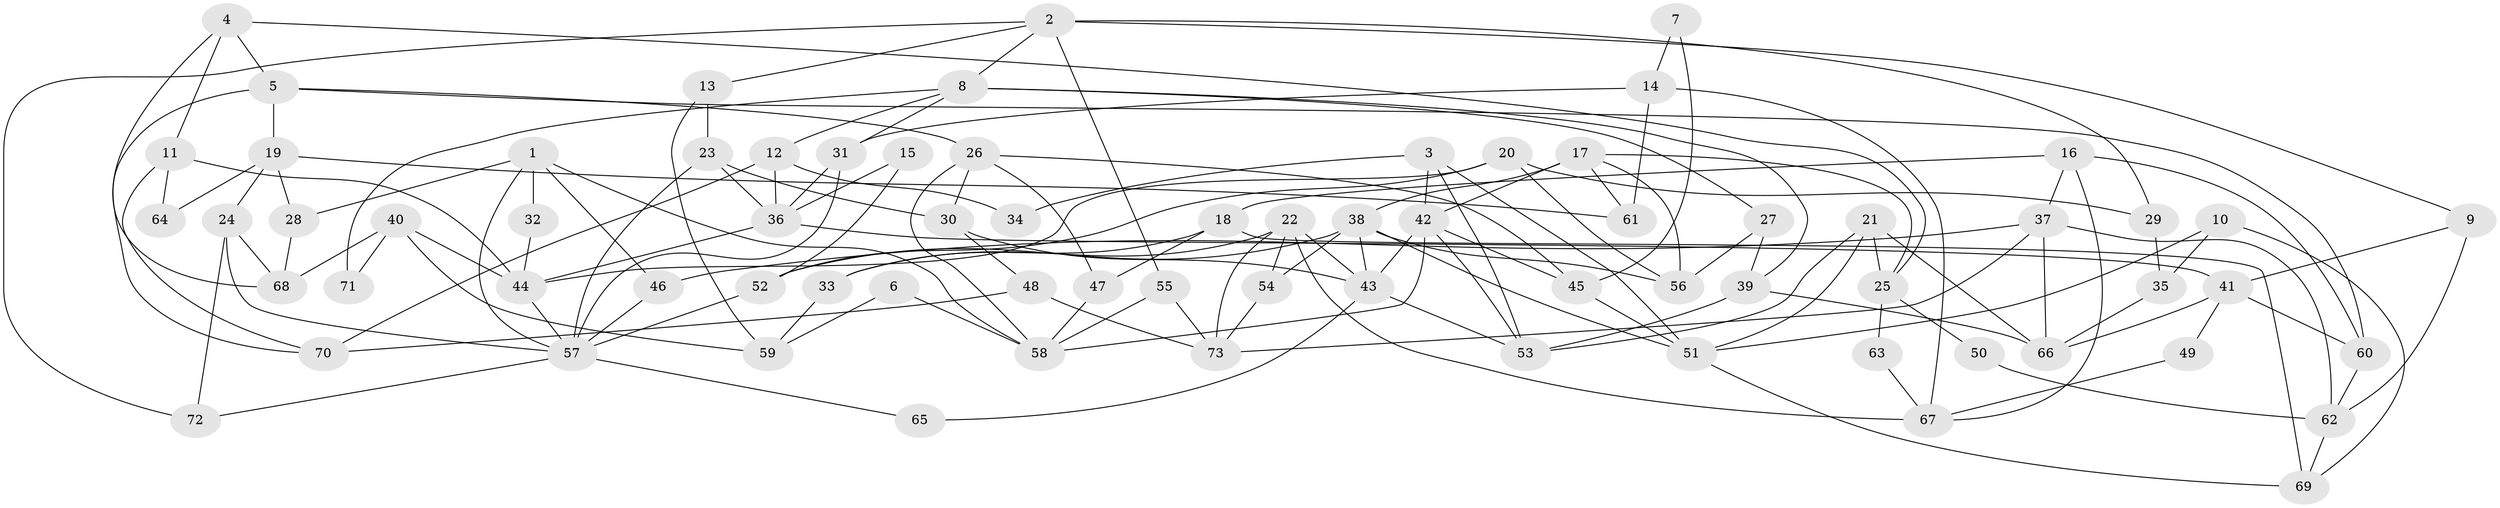 // Generated by graph-tools (version 1.1) at 2025/36/03/09/25 02:36:17]
// undirected, 73 vertices, 146 edges
graph export_dot {
graph [start="1"]
  node [color=gray90,style=filled];
  1;
  2;
  3;
  4;
  5;
  6;
  7;
  8;
  9;
  10;
  11;
  12;
  13;
  14;
  15;
  16;
  17;
  18;
  19;
  20;
  21;
  22;
  23;
  24;
  25;
  26;
  27;
  28;
  29;
  30;
  31;
  32;
  33;
  34;
  35;
  36;
  37;
  38;
  39;
  40;
  41;
  42;
  43;
  44;
  45;
  46;
  47;
  48;
  49;
  50;
  51;
  52;
  53;
  54;
  55;
  56;
  57;
  58;
  59;
  60;
  61;
  62;
  63;
  64;
  65;
  66;
  67;
  68;
  69;
  70;
  71;
  72;
  73;
  1 -- 28;
  1 -- 57;
  1 -- 32;
  1 -- 46;
  1 -- 58;
  2 -- 8;
  2 -- 13;
  2 -- 9;
  2 -- 29;
  2 -- 55;
  2 -- 72;
  3 -- 42;
  3 -- 53;
  3 -- 34;
  3 -- 51;
  4 -- 25;
  4 -- 11;
  4 -- 5;
  4 -- 68;
  5 -- 26;
  5 -- 19;
  5 -- 60;
  5 -- 70;
  6 -- 59;
  6 -- 58;
  7 -- 45;
  7 -- 14;
  8 -- 39;
  8 -- 31;
  8 -- 12;
  8 -- 27;
  8 -- 71;
  9 -- 62;
  9 -- 41;
  10 -- 51;
  10 -- 69;
  10 -- 35;
  11 -- 44;
  11 -- 70;
  11 -- 64;
  12 -- 36;
  12 -- 34;
  12 -- 70;
  13 -- 59;
  13 -- 23;
  14 -- 67;
  14 -- 61;
  14 -- 31;
  15 -- 52;
  15 -- 36;
  16 -- 37;
  16 -- 60;
  16 -- 18;
  16 -- 67;
  17 -- 42;
  17 -- 38;
  17 -- 25;
  17 -- 56;
  17 -- 61;
  18 -- 69;
  18 -- 33;
  18 -- 47;
  19 -- 24;
  19 -- 28;
  19 -- 61;
  19 -- 64;
  20 -- 44;
  20 -- 29;
  20 -- 52;
  20 -- 56;
  21 -- 51;
  21 -- 53;
  21 -- 25;
  21 -- 66;
  22 -- 73;
  22 -- 43;
  22 -- 33;
  22 -- 54;
  22 -- 67;
  23 -- 57;
  23 -- 30;
  23 -- 36;
  24 -- 72;
  24 -- 57;
  24 -- 68;
  25 -- 50;
  25 -- 63;
  26 -- 58;
  26 -- 45;
  26 -- 30;
  26 -- 47;
  27 -- 56;
  27 -- 39;
  28 -- 68;
  29 -- 35;
  30 -- 43;
  30 -- 48;
  31 -- 57;
  31 -- 36;
  32 -- 44;
  33 -- 59;
  35 -- 66;
  36 -- 41;
  36 -- 44;
  37 -- 73;
  37 -- 66;
  37 -- 46;
  37 -- 62;
  38 -- 54;
  38 -- 56;
  38 -- 43;
  38 -- 51;
  38 -- 52;
  39 -- 66;
  39 -- 53;
  40 -- 68;
  40 -- 44;
  40 -- 59;
  40 -- 71;
  41 -- 49;
  41 -- 60;
  41 -- 66;
  42 -- 58;
  42 -- 53;
  42 -- 43;
  42 -- 45;
  43 -- 53;
  43 -- 65;
  44 -- 57;
  45 -- 51;
  46 -- 57;
  47 -- 58;
  48 -- 70;
  48 -- 73;
  49 -- 67;
  50 -- 62;
  51 -- 69;
  52 -- 57;
  54 -- 73;
  55 -- 58;
  55 -- 73;
  57 -- 65;
  57 -- 72;
  60 -- 62;
  62 -- 69;
  63 -- 67;
}

